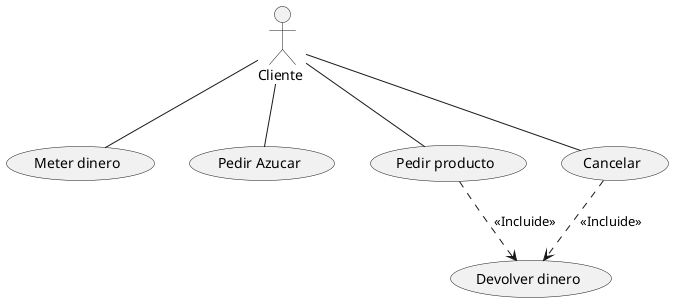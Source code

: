@startuml

:Cliente : as c


usecase "Meter dinero" as UC1
usecase "Pedir Azucar" as UC2
usecase "Pedir producto" as UC3
usecase "Cancelar" as UC4
usecase "Devolver dinero" as UC5


c -- UC1
c -- UC2
c -- UC3
c -- UC4
UC3 ..> UC5 : <<Incluide>>
UC4 ..> UC5 : <<Incluide>>


@enduml